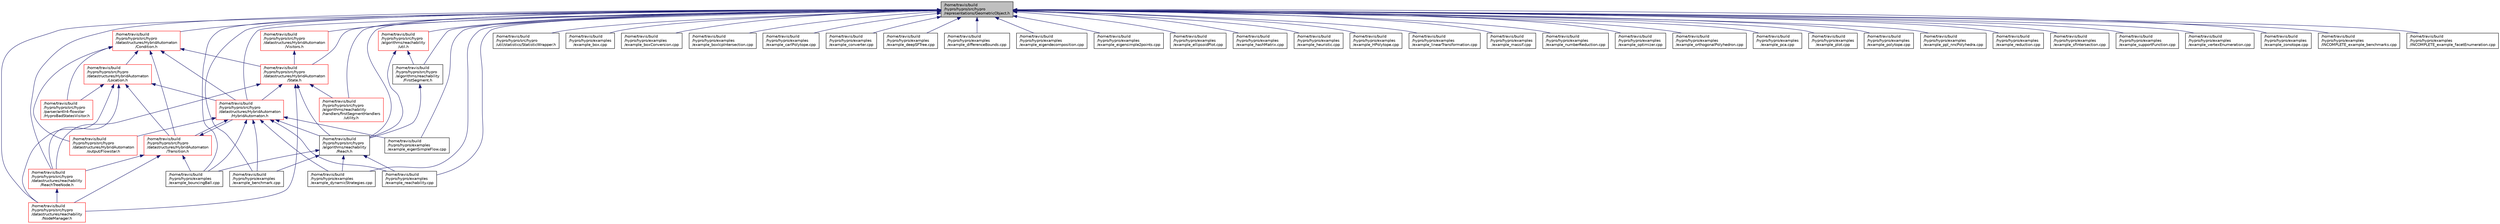 digraph "/home/travis/build/hypro/hypro/src/hypro/representations/GeometricObject.h"
{
  edge [fontname="Helvetica",fontsize="10",labelfontname="Helvetica",labelfontsize="10"];
  node [fontname="Helvetica",fontsize="10",shape=record];
  Node1 [label="/home/travis/build\l/hypro/hypro/src/hypro\l/representations/GeometricObject.h",height=0.2,width=0.4,color="black", fillcolor="grey75", style="filled" fontcolor="black"];
  Node1 -> Node2 [dir="back",color="midnightblue",fontsize="10",style="solid",fontname="Helvetica"];
  Node2 [label="/home/travis/build\l/hypro/hypro/src/hypro\l/datastructures/HybridAutomaton\l/Condition.h",height=0.2,width=0.4,color="red", fillcolor="white", style="filled",URL="$Condition_8h_source.html"];
  Node2 -> Node3 [dir="back",color="midnightblue",fontsize="10",style="solid",fontname="Helvetica"];
  Node3 [label="/home/travis/build\l/hypro/hypro/src/hypro\l/datastructures/HybridAutomaton\l/Location.h",height=0.2,width=0.4,color="red", fillcolor="white", style="filled",URL="$Location_8h_source.html"];
  Node3 -> Node4 [dir="back",color="midnightblue",fontsize="10",style="solid",fontname="Helvetica"];
  Node4 [label="/home/travis/build\l/hypro/hypro/src/hypro\l/datastructures/HybridAutomaton\l/HybridAutomaton.h",height=0.2,width=0.4,color="red", fillcolor="white", style="filled",URL="$HybridAutomaton_8h_source.html"];
  Node4 -> Node5 [dir="back",color="midnightblue",fontsize="10",style="solid",fontname="Helvetica"];
  Node5 [label="/home/travis/build\l/hypro/hypro/src/hypro\l/datastructures/HybridAutomaton\l/Transition.h",height=0.2,width=0.4,color="red", fillcolor="white", style="filled",URL="$Transition_8h_source.html"];
  Node5 -> Node4 [dir="back",color="midnightblue",fontsize="10",style="solid",fontname="Helvetica"];
  Node5 -> Node6 [dir="back",color="midnightblue",fontsize="10",style="solid",fontname="Helvetica"];
  Node6 [label="/home/travis/build\l/hypro/hypro/src/hypro\l/datastructures/reachability\l/ReachTreeNode.h",height=0.2,width=0.4,color="red", fillcolor="white", style="filled",URL="$ReachTreeNode_8h_source.html"];
  Node6 -> Node7 [dir="back",color="midnightblue",fontsize="10",style="solid",fontname="Helvetica"];
  Node7 [label="/home/travis/build\l/hypro/hypro/src/hypro\l/datastructures/reachability\l/NodeManager.h",height=0.2,width=0.4,color="red", fillcolor="white", style="filled",URL="$NodeManager_8h_source.html"];
  Node5 -> Node7 [dir="back",color="midnightblue",fontsize="10",style="solid",fontname="Helvetica"];
  Node5 -> Node8 [dir="back",color="midnightblue",fontsize="10",style="solid",fontname="Helvetica"];
  Node8 [label="/home/travis/build\l/hypro/hypro/examples\l/example_bouncingBall.cpp",height=0.2,width=0.4,color="black", fillcolor="white", style="filled",URL="$example__bouncingBall_8cpp_source.html"];
  Node4 -> Node9 [dir="back",color="midnightblue",fontsize="10",style="solid",fontname="Helvetica"];
  Node9 [label="/home/travis/build\l/hypro/hypro/src/hypro\l/algorithms/reachability\l/Reach.h",height=0.2,width=0.4,color="black", fillcolor="white", style="filled",URL="$Reach_8h.html"];
  Node9 -> Node10 [dir="back",color="midnightblue",fontsize="10",style="solid",fontname="Helvetica"];
  Node10 [label="/home/travis/build\l/hypro/hypro/examples\l/example_benchmark.cpp",height=0.2,width=0.4,color="black", fillcolor="white", style="filled",URL="$example__benchmark_8cpp_source.html"];
  Node9 -> Node8 [dir="back",color="midnightblue",fontsize="10",style="solid",fontname="Helvetica"];
  Node9 -> Node11 [dir="back",color="midnightblue",fontsize="10",style="solid",fontname="Helvetica"];
  Node11 [label="/home/travis/build\l/hypro/hypro/examples\l/example_dynamicStrategies.cpp",height=0.2,width=0.4,color="black", fillcolor="white", style="filled",URL="$example__dynamicStrategies_8cpp_source.html"];
  Node9 -> Node12 [dir="back",color="midnightblue",fontsize="10",style="solid",fontname="Helvetica"];
  Node12 [label="/home/travis/build\l/hypro/hypro/examples\l/example_reachability.cpp",height=0.2,width=0.4,color="black", fillcolor="white", style="filled",URL="$example__reachability_8cpp_source.html"];
  Node4 -> Node13 [dir="back",color="midnightblue",fontsize="10",style="solid",fontname="Helvetica"];
  Node13 [label="/home/travis/build\l/hypro/hypro/src/hypro\l/datastructures/HybridAutomaton\l/output/Flowstar.h",height=0.2,width=0.4,color="red", fillcolor="white", style="filled",URL="$Flowstar_8h_source.html"];
  Node4 -> Node10 [dir="back",color="midnightblue",fontsize="10",style="solid",fontname="Helvetica"];
  Node4 -> Node8 [dir="back",color="midnightblue",fontsize="10",style="solid",fontname="Helvetica"];
  Node4 -> Node11 [dir="back",color="midnightblue",fontsize="10",style="solid",fontname="Helvetica"];
  Node4 -> Node14 [dir="back",color="midnightblue",fontsize="10",style="solid",fontname="Helvetica"];
  Node14 [label="/home/travis/build\l/hypro/hypro/examples\l/example_eigenSimpleFlow.cpp",height=0.2,width=0.4,color="black", fillcolor="white", style="filled",URL="$example__eigenSimpleFlow_8cpp_source.html"];
  Node4 -> Node12 [dir="back",color="midnightblue",fontsize="10",style="solid",fontname="Helvetica"];
  Node3 -> Node5 [dir="back",color="midnightblue",fontsize="10",style="solid",fontname="Helvetica"];
  Node3 -> Node6 [dir="back",color="midnightblue",fontsize="10",style="solid",fontname="Helvetica"];
  Node3 -> Node7 [dir="back",color="midnightblue",fontsize="10",style="solid",fontname="Helvetica"];
  Node3 -> Node15 [dir="back",color="midnightblue",fontsize="10",style="solid",fontname="Helvetica"];
  Node15 [label="/home/travis/build\l/hypro/hypro/src/hypro\l/parser/antlr4-flowstar\l/HyproBadStatesVisitor.h",height=0.2,width=0.4,color="red", fillcolor="white", style="filled",URL="$HyproBadStatesVisitor_8h_source.html"];
  Node2 -> Node16 [dir="back",color="midnightblue",fontsize="10",style="solid",fontname="Helvetica"];
  Node16 [label="/home/travis/build\l/hypro/hypro/src/hypro\l/datastructures/HybridAutomaton\l/State.h",height=0.2,width=0.4,color="red", fillcolor="white", style="filled",URL="$State_8h_source.html"];
  Node16 -> Node4 [dir="back",color="midnightblue",fontsize="10",style="solid",fontname="Helvetica"];
  Node16 -> Node17 [dir="back",color="midnightblue",fontsize="10",style="solid",fontname="Helvetica"];
  Node17 [label="/home/travis/build\l/hypro/hypro/src/hypro\l/algorithms/reachability\l/handlers/firstSegmentHandlers\l/utility.h",height=0.2,width=0.4,color="red", fillcolor="white", style="filled",URL="$utility_8h_source.html"];
  Node16 -> Node6 [dir="back",color="midnightblue",fontsize="10",style="solid",fontname="Helvetica"];
  Node16 -> Node7 [dir="back",color="midnightblue",fontsize="10",style="solid",fontname="Helvetica"];
  Node16 -> Node9 [dir="back",color="midnightblue",fontsize="10",style="solid",fontname="Helvetica"];
  Node2 -> Node5 [dir="back",color="midnightblue",fontsize="10",style="solid",fontname="Helvetica"];
  Node2 -> Node4 [dir="back",color="midnightblue",fontsize="10",style="solid",fontname="Helvetica"];
  Node2 -> Node13 [dir="back",color="midnightblue",fontsize="10",style="solid",fontname="Helvetica"];
  Node2 -> Node15 [dir="back",color="midnightblue",fontsize="10",style="solid",fontname="Helvetica"];
  Node1 -> Node16 [dir="back",color="midnightblue",fontsize="10",style="solid",fontname="Helvetica"];
  Node1 -> Node18 [dir="back",color="midnightblue",fontsize="10",style="solid",fontname="Helvetica"];
  Node18 [label="/home/travis/build\l/hypro/hypro/src/hypro\l/datastructures/HybridAutomaton\l/Visitors.h",height=0.2,width=0.4,color="red", fillcolor="white", style="filled",URL="$Visitors_8h_source.html"];
  Node18 -> Node16 [dir="back",color="midnightblue",fontsize="10",style="solid",fontname="Helvetica"];
  Node1 -> Node4 [dir="back",color="midnightblue",fontsize="10",style="solid",fontname="Helvetica"];
  Node1 -> Node17 [dir="back",color="midnightblue",fontsize="10",style="solid",fontname="Helvetica"];
  Node1 -> Node19 [dir="back",color="midnightblue",fontsize="10",style="solid",fontname="Helvetica"];
  Node19 [label="/home/travis/build\l/hypro/hypro/src/hypro\l/algorithms/reachability\l/util.h",height=0.2,width=0.4,color="red", fillcolor="white", style="filled",URL="$algorithms_2reachability_2util_8h_source.html"];
  Node19 -> Node20 [dir="back",color="midnightblue",fontsize="10",style="solid",fontname="Helvetica"];
  Node20 [label="/home/travis/build\l/hypro/hypro/src/hypro\l/algorithms/reachability\l/FirstSegment.h",height=0.2,width=0.4,color="black", fillcolor="white", style="filled",URL="$FirstSegment_8h_source.html"];
  Node20 -> Node9 [dir="back",color="midnightblue",fontsize="10",style="solid",fontname="Helvetica"];
  Node19 -> Node9 [dir="back",color="midnightblue",fontsize="10",style="solid",fontname="Helvetica"];
  Node1 -> Node6 [dir="back",color="midnightblue",fontsize="10",style="solid",fontname="Helvetica"];
  Node1 -> Node7 [dir="back",color="midnightblue",fontsize="10",style="solid",fontname="Helvetica"];
  Node1 -> Node20 [dir="back",color="midnightblue",fontsize="10",style="solid",fontname="Helvetica"];
  Node1 -> Node9 [dir="back",color="midnightblue",fontsize="10",style="solid",fontname="Helvetica"];
  Node1 -> Node21 [dir="back",color="midnightblue",fontsize="10",style="solid",fontname="Helvetica"];
  Node21 [label="/home/travis/build\l/hypro/hypro/src/hypro\l/util/statistics/StatisticWrapper.h",height=0.2,width=0.4,color="black", fillcolor="white", style="filled",URL="$StatisticWrapper_8h_source.html"];
  Node1 -> Node10 [dir="back",color="midnightblue",fontsize="10",style="solid",fontname="Helvetica"];
  Node1 -> Node8 [dir="back",color="midnightblue",fontsize="10",style="solid",fontname="Helvetica"];
  Node1 -> Node22 [dir="back",color="midnightblue",fontsize="10",style="solid",fontname="Helvetica"];
  Node22 [label="/home/travis/build\l/hypro/hypro/examples\l/example_box.cpp",height=0.2,width=0.4,color="black", fillcolor="white", style="filled",URL="$example__box_8cpp_source.html"];
  Node1 -> Node23 [dir="back",color="midnightblue",fontsize="10",style="solid",fontname="Helvetica"];
  Node23 [label="/home/travis/build\l/hypro/hypro/examples\l/example_boxConversion.cpp",height=0.2,width=0.4,color="black", fillcolor="white", style="filled",URL="$example__boxConversion_8cpp_source.html"];
  Node1 -> Node24 [dir="back",color="midnightblue",fontsize="10",style="solid",fontname="Helvetica"];
  Node24 [label="/home/travis/build\l/hypro/hypro/examples\l/example_boxIcpIntersection.cpp",height=0.2,width=0.4,color="black", fillcolor="white", style="filled",URL="$example__boxIcpIntersection_8cpp_source.html"];
  Node1 -> Node25 [dir="back",color="midnightblue",fontsize="10",style="solid",fontname="Helvetica"];
  Node25 [label="/home/travis/build\l/hypro/hypro/examples\l/example_carlPolytope.cpp",height=0.2,width=0.4,color="black", fillcolor="white", style="filled",URL="$example__carlPolytope_8cpp_source.html"];
  Node1 -> Node26 [dir="back",color="midnightblue",fontsize="10",style="solid",fontname="Helvetica"];
  Node26 [label="/home/travis/build\l/hypro/hypro/examples\l/example_converter.cpp",height=0.2,width=0.4,color="black", fillcolor="white", style="filled",URL="$example__converter_8cpp_source.html"];
  Node1 -> Node27 [dir="back",color="midnightblue",fontsize="10",style="solid",fontname="Helvetica"];
  Node27 [label="/home/travis/build\l/hypro/hypro/examples\l/example_deepSFTree.cpp",height=0.2,width=0.4,color="black", fillcolor="white", style="filled",URL="$example__deepSFTree_8cpp_source.html"];
  Node1 -> Node28 [dir="back",color="midnightblue",fontsize="10",style="solid",fontname="Helvetica"];
  Node28 [label="/home/travis/build\l/hypro/hypro/examples\l/example_differenceBounds.cpp",height=0.2,width=0.4,color="black", fillcolor="white", style="filled",URL="$example__differenceBounds_8cpp_source.html"];
  Node1 -> Node11 [dir="back",color="midnightblue",fontsize="10",style="solid",fontname="Helvetica"];
  Node1 -> Node29 [dir="back",color="midnightblue",fontsize="10",style="solid",fontname="Helvetica"];
  Node29 [label="/home/travis/build\l/hypro/hypro/examples\l/example_eigendecomposition.cpp",height=0.2,width=0.4,color="black", fillcolor="white", style="filled",URL="$example__eigendecomposition_8cpp_source.html"];
  Node1 -> Node30 [dir="back",color="midnightblue",fontsize="10",style="solid",fontname="Helvetica"];
  Node30 [label="/home/travis/build\l/hypro/hypro/examples\l/example_eigensimple2points.cpp",height=0.2,width=0.4,color="black", fillcolor="white", style="filled",URL="$example__eigensimple2points_8cpp_source.html"];
  Node1 -> Node14 [dir="back",color="midnightblue",fontsize="10",style="solid",fontname="Helvetica"];
  Node1 -> Node31 [dir="back",color="midnightblue",fontsize="10",style="solid",fontname="Helvetica"];
  Node31 [label="/home/travis/build\l/hypro/hypro/examples\l/example_ellipsoidPlot.cpp",height=0.2,width=0.4,color="black", fillcolor="white", style="filled",URL="$example__ellipsoidPlot_8cpp_source.html"];
  Node1 -> Node32 [dir="back",color="midnightblue",fontsize="10",style="solid",fontname="Helvetica"];
  Node32 [label="/home/travis/build\l/hypro/hypro/examples\l/example_hashMatrix.cpp",height=0.2,width=0.4,color="black", fillcolor="white", style="filled",URL="$example__hashMatrix_8cpp_source.html"];
  Node1 -> Node33 [dir="back",color="midnightblue",fontsize="10",style="solid",fontname="Helvetica"];
  Node33 [label="/home/travis/build\l/hypro/hypro/examples\l/example_heuristic.cpp",height=0.2,width=0.4,color="black", fillcolor="white", style="filled",URL="$example__heuristic_8cpp_source.html"];
  Node1 -> Node34 [dir="back",color="midnightblue",fontsize="10",style="solid",fontname="Helvetica"];
  Node34 [label="/home/travis/build\l/hypro/hypro/examples\l/example_HPolytope.cpp",height=0.2,width=0.4,color="black", fillcolor="white", style="filled",URL="$example__HPolytope_8cpp_source.html"];
  Node1 -> Node35 [dir="back",color="midnightblue",fontsize="10",style="solid",fontname="Helvetica"];
  Node35 [label="/home/travis/build\l/hypro/hypro/examples\l/example_linearTransformation.cpp",height=0.2,width=0.4,color="black", fillcolor="white", style="filled",URL="$example__linearTransformation_8cpp_source.html"];
  Node1 -> Node36 [dir="back",color="midnightblue",fontsize="10",style="solid",fontname="Helvetica"];
  Node36 [label="/home/travis/build\l/hypro/hypro/examples\l/example_massif.cpp",height=0.2,width=0.4,color="black", fillcolor="white", style="filled",URL="$example__massif_8cpp_source.html"];
  Node1 -> Node37 [dir="back",color="midnightblue",fontsize="10",style="solid",fontname="Helvetica"];
  Node37 [label="/home/travis/build\l/hypro/hypro/examples\l/example_numberReduction.cpp",height=0.2,width=0.4,color="black", fillcolor="white", style="filled",URL="$example__numberReduction_8cpp_source.html"];
  Node1 -> Node38 [dir="back",color="midnightblue",fontsize="10",style="solid",fontname="Helvetica"];
  Node38 [label="/home/travis/build\l/hypro/hypro/examples\l/example_optimizer.cpp",height=0.2,width=0.4,color="black", fillcolor="white", style="filled",URL="$example__optimizer_8cpp_source.html"];
  Node1 -> Node39 [dir="back",color="midnightblue",fontsize="10",style="solid",fontname="Helvetica"];
  Node39 [label="/home/travis/build\l/hypro/hypro/examples\l/example_orthogonalPolyhedron.cpp",height=0.2,width=0.4,color="black", fillcolor="white", style="filled",URL="$example__orthogonalPolyhedron_8cpp_source.html"];
  Node1 -> Node40 [dir="back",color="midnightblue",fontsize="10",style="solid",fontname="Helvetica"];
  Node40 [label="/home/travis/build\l/hypro/hypro/examples\l/example_pca.cpp",height=0.2,width=0.4,color="black", fillcolor="white", style="filled",URL="$example__pca_8cpp_source.html"];
  Node1 -> Node41 [dir="back",color="midnightblue",fontsize="10",style="solid",fontname="Helvetica"];
  Node41 [label="/home/travis/build\l/hypro/hypro/examples\l/example_plot.cpp",height=0.2,width=0.4,color="black", fillcolor="white", style="filled",URL="$example__plot_8cpp.html"];
  Node1 -> Node42 [dir="back",color="midnightblue",fontsize="10",style="solid",fontname="Helvetica"];
  Node42 [label="/home/travis/build\l/hypro/hypro/examples\l/example_polytope.cpp",height=0.2,width=0.4,color="black", fillcolor="white", style="filled",URL="$example__polytope_8cpp_source.html"];
  Node1 -> Node43 [dir="back",color="midnightblue",fontsize="10",style="solid",fontname="Helvetica"];
  Node43 [label="/home/travis/build\l/hypro/hypro/examples\l/example_ppl_nncPolyhedra.cpp",height=0.2,width=0.4,color="black", fillcolor="white", style="filled",URL="$example__ppl__nncPolyhedra_8cpp.html"];
  Node1 -> Node12 [dir="back",color="midnightblue",fontsize="10",style="solid",fontname="Helvetica"];
  Node1 -> Node44 [dir="back",color="midnightblue",fontsize="10",style="solid",fontname="Helvetica"];
  Node44 [label="/home/travis/build\l/hypro/hypro/examples\l/example_reduction.cpp",height=0.2,width=0.4,color="black", fillcolor="white", style="filled",URL="$example__reduction_8cpp_source.html"];
  Node1 -> Node45 [dir="back",color="midnightblue",fontsize="10",style="solid",fontname="Helvetica"];
  Node45 [label="/home/travis/build\l/hypro/hypro/examples\l/example_sfIntersection.cpp",height=0.2,width=0.4,color="black", fillcolor="white", style="filled",URL="$example__sfIntersection_8cpp_source.html"];
  Node1 -> Node46 [dir="back",color="midnightblue",fontsize="10",style="solid",fontname="Helvetica"];
  Node46 [label="/home/travis/build\l/hypro/hypro/examples\l/example_supportFunction.cpp",height=0.2,width=0.4,color="black", fillcolor="white", style="filled",URL="$example__supportFunction_8cpp_source.html"];
  Node1 -> Node47 [dir="back",color="midnightblue",fontsize="10",style="solid",fontname="Helvetica"];
  Node47 [label="/home/travis/build\l/hypro/hypro/examples\l/example_vertexEnumeration.cpp",height=0.2,width=0.4,color="black", fillcolor="white", style="filled",URL="$example__vertexEnumeration_8cpp_source.html"];
  Node1 -> Node48 [dir="back",color="midnightblue",fontsize="10",style="solid",fontname="Helvetica"];
  Node48 [label="/home/travis/build\l/hypro/hypro/examples\l/example_zonotope.cpp",height=0.2,width=0.4,color="black", fillcolor="white", style="filled",URL="$example__zonotope_8cpp_source.html"];
  Node1 -> Node49 [dir="back",color="midnightblue",fontsize="10",style="solid",fontname="Helvetica"];
  Node49 [label="/home/travis/build\l/hypro/hypro/examples\l/INCOMPLETE_example_benchmarks.cpp",height=0.2,width=0.4,color="black", fillcolor="white", style="filled",URL="$INCOMPLETE__example__benchmarks_8cpp_source.html"];
  Node1 -> Node50 [dir="back",color="midnightblue",fontsize="10",style="solid",fontname="Helvetica"];
  Node50 [label="/home/travis/build\l/hypro/hypro/examples\l/INCOMPLETE_example_facetEnumeration.cpp",height=0.2,width=0.4,color="black", fillcolor="white", style="filled",URL="$INCOMPLETE__example__facetEnumeration_8cpp_source.html"];
}
